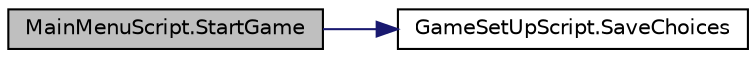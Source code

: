 digraph "MainMenuScript.StartGame"
{
 // LATEX_PDF_SIZE
  edge [fontname="Helvetica",fontsize="10",labelfontname="Helvetica",labelfontsize="10"];
  node [fontname="Helvetica",fontsize="10",shape=record];
  rankdir="LR";
  Node1 [label="MainMenuScript.StartGame",height=0.2,width=0.4,color="black", fillcolor="grey75", style="filled", fontcolor="black",tooltip="to start the game and load the game scene"];
  Node1 -> Node2 [color="midnightblue",fontsize="10",style="solid",fontname="Helvetica"];
  Node2 [label="GameSetUpScript.SaveChoices",height=0.2,width=0.4,color="black", fillcolor="white", style="filled",URL="$class_game_set_up_script.html#af2006c4cc7cf6d21f731c5acde607ae3",tooltip="passes the selection from the Toggle buttons"];
}
